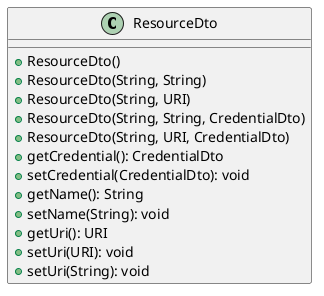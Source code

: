@startuml

    class ResourceDto [[ResourceDto.html]] {
        +ResourceDto()
        +ResourceDto(String, String)
        +ResourceDto(String, URI)
        +ResourceDto(String, String, CredentialDto)
        +ResourceDto(String, URI, CredentialDto)
        +getCredential(): CredentialDto
        +setCredential(CredentialDto): void
        +getName(): String
        +setName(String): void
        +getUri(): URI
        +setUri(URI): void
        +setUri(String): void
    }

@enduml
